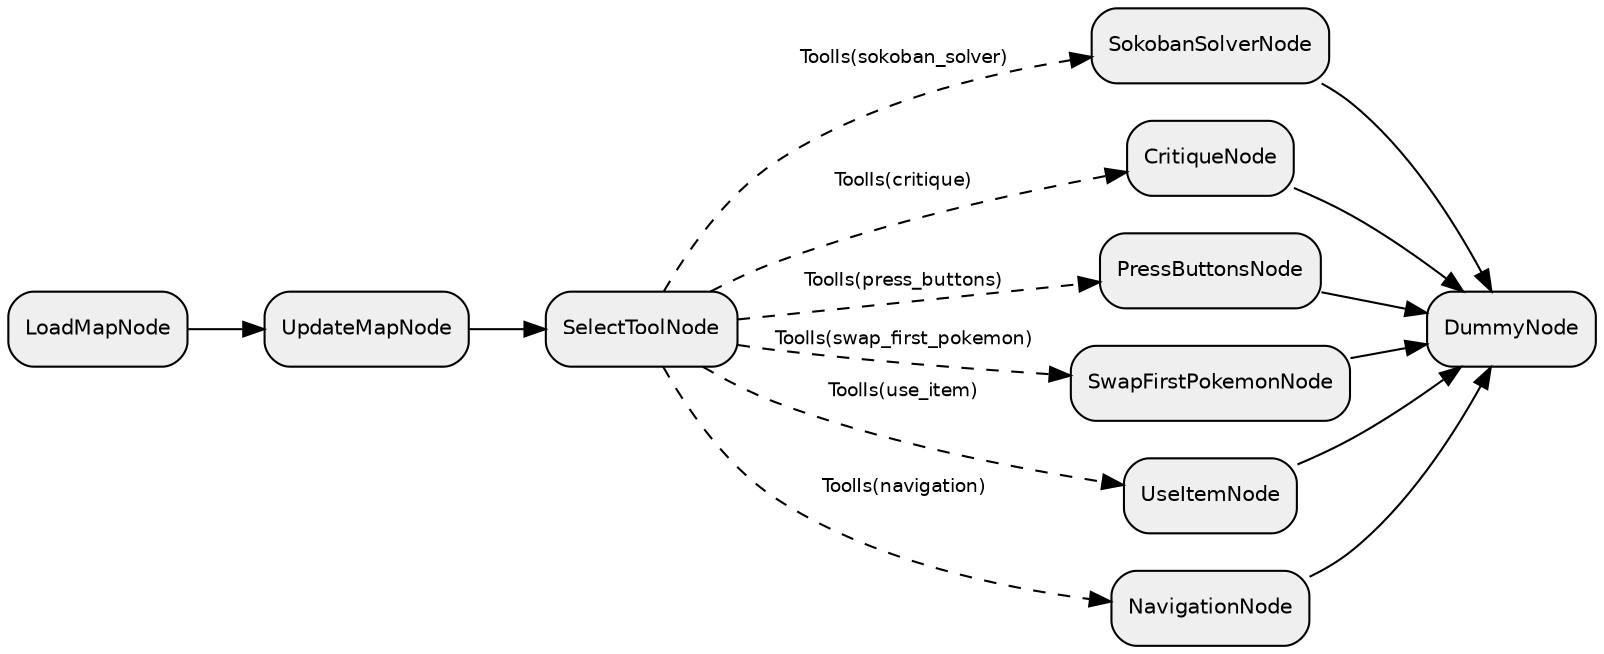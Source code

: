 digraph "subflow_QIkEPkcV0JILIFlaS7gHv" {
  rankdir=LR;
  compound=true;
  node [shape=box, style="rounded,filled", fillcolor="#EFEFEF", fontname="Helvetica", fontsize=10];
  edge [fontname="Helvetica", fontsize=9];
  sBToJVm5xra9OxQBzL5Um [label="SokobanSolverNode"];
  xg2mGLyKwok4bDw7afPFR [label="CritiqueNode"];
  "0fpkx3b7lQVoQVagpXRS2" [label="PressButtonsNode"];
  Y517JpY8yyrWfM65w8E1b [label="LoadMapNode"];
  rtMBAPePt87bvLPxAIzas [label="SelectToolNode"];
  HElFGc07fqIQPXHNia278 [label="SwapFirstPokemonNode"];
  "28cAYIgfDu1bLNZz1MVTd" [label="UseItemNode"];
  "8OX4nPRrRikyqbywL8H4Q" [label="DummyNode"];
  ZIgJFfn6Mgy7rlJcOhLS0 [label="UpdateMapNode"];
  r0ZmBU1qZB1rY8pHOBsFp [label="NavigationNode"];
  Y517JpY8yyrWfM65w8E1b -> ZIgJFfn6Mgy7rlJcOhLS0 [style="solid"];
  ZIgJFfn6Mgy7rlJcOhLS0 -> rtMBAPePt87bvLPxAIzas [style="solid"];
  rtMBAPePt87bvLPxAIzas -> "0fpkx3b7lQVoQVagpXRS2" [style="dashed", label="ToolIs(press_buttons)"];
  rtMBAPePt87bvLPxAIzas -> r0ZmBU1qZB1rY8pHOBsFp [style="dashed", label="ToolIs(navigation)"];
  rtMBAPePt87bvLPxAIzas -> HElFGc07fqIQPXHNia278 [style="dashed", label="ToolIs(swap_first_pokemon)"];
  rtMBAPePt87bvLPxAIzas -> "28cAYIgfDu1bLNZz1MVTd" [style="dashed", label="ToolIs(use_item)"];
  rtMBAPePt87bvLPxAIzas -> sBToJVm5xra9OxQBzL5Um [style="dashed", label="ToolIs(sokoban_solver)"];
  rtMBAPePt87bvLPxAIzas -> xg2mGLyKwok4bDw7afPFR [style="dashed", label="ToolIs(critique)"];
  "0fpkx3b7lQVoQVagpXRS2" -> "8OX4nPRrRikyqbywL8H4Q" [style="solid"];
  r0ZmBU1qZB1rY8pHOBsFp -> "8OX4nPRrRikyqbywL8H4Q" [style="solid"];
  HElFGc07fqIQPXHNia278 -> "8OX4nPRrRikyqbywL8H4Q" [style="solid"];
  "28cAYIgfDu1bLNZz1MVTd" -> "8OX4nPRrRikyqbywL8H4Q" [style="solid"];
  sBToJVm5xra9OxQBzL5Um -> "8OX4nPRrRikyqbywL8H4Q" [style="solid"];
  xg2mGLyKwok4bDw7afPFR -> "8OX4nPRrRikyqbywL8H4Q" [style="solid"];
}
